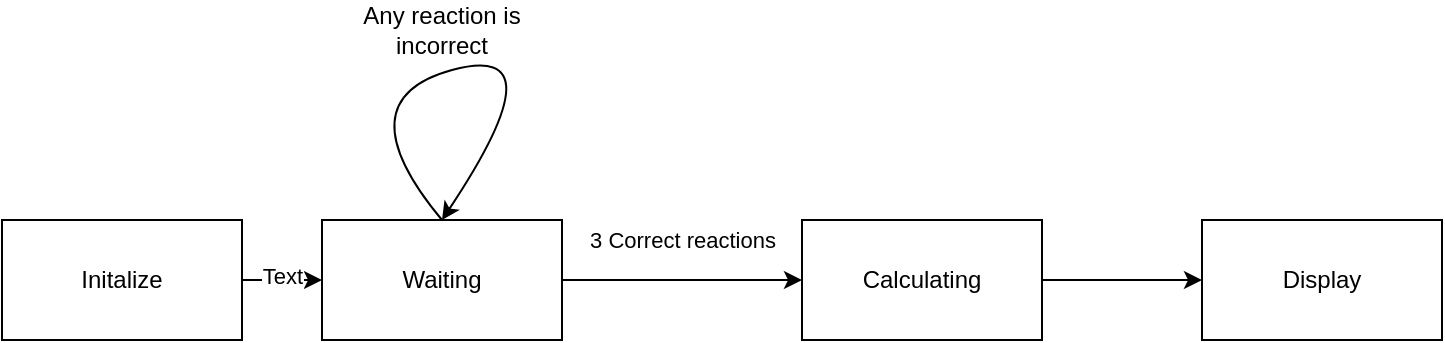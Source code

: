 <mxfile version="27.0.3">
  <diagram name="Page-1" id="0UUoirVoWQzLGi_5YT7J">
    <mxGraphModel dx="944" dy="564" grid="1" gridSize="10" guides="1" tooltips="1" connect="1" arrows="1" fold="1" page="1" pageScale="1" pageWidth="850" pageHeight="1100" math="0" shadow="0">
      <root>
        <mxCell id="0" />
        <mxCell id="1" parent="0" />
        <mxCell id="E52m9kGYUZ4MYLe2n1AO-3" value="" style="edgeStyle=orthogonalEdgeStyle;rounded=0;orthogonalLoop=1;jettySize=auto;html=1;" edge="1" parent="1" source="E52m9kGYUZ4MYLe2n1AO-1" target="E52m9kGYUZ4MYLe2n1AO-2">
          <mxGeometry relative="1" as="geometry" />
        </mxCell>
        <mxCell id="E52m9kGYUZ4MYLe2n1AO-10" value="Text" style="edgeLabel;html=1;align=center;verticalAlign=middle;resizable=0;points=[];" vertex="1" connectable="0" parent="E52m9kGYUZ4MYLe2n1AO-3">
          <mxGeometry x="-0.025" y="2" relative="1" as="geometry">
            <mxPoint as="offset" />
          </mxGeometry>
        </mxCell>
        <mxCell id="E52m9kGYUZ4MYLe2n1AO-1" value="Initalize" style="rounded=0;whiteSpace=wrap;html=1;" vertex="1" parent="1">
          <mxGeometry x="40" y="180" width="120" height="60" as="geometry" />
        </mxCell>
        <mxCell id="E52m9kGYUZ4MYLe2n1AO-5" value="" style="edgeStyle=orthogonalEdgeStyle;rounded=0;orthogonalLoop=1;jettySize=auto;html=1;" edge="1" parent="1" source="E52m9kGYUZ4MYLe2n1AO-2" target="E52m9kGYUZ4MYLe2n1AO-4">
          <mxGeometry relative="1" as="geometry" />
        </mxCell>
        <mxCell id="E52m9kGYUZ4MYLe2n1AO-11" value="3 Correct reactions" style="edgeLabel;html=1;align=center;verticalAlign=middle;resizable=0;points=[];" vertex="1" connectable="0" parent="E52m9kGYUZ4MYLe2n1AO-5">
          <mxGeometry x="-0.25" y="1" relative="1" as="geometry">
            <mxPoint x="15" y="-19" as="offset" />
          </mxGeometry>
        </mxCell>
        <mxCell id="E52m9kGYUZ4MYLe2n1AO-2" value="Waiting" style="rounded=0;whiteSpace=wrap;html=1;" vertex="1" parent="1">
          <mxGeometry x="200" y="180" width="120" height="60" as="geometry" />
        </mxCell>
        <mxCell id="E52m9kGYUZ4MYLe2n1AO-7" value="" style="edgeStyle=orthogonalEdgeStyle;rounded=0;orthogonalLoop=1;jettySize=auto;html=1;" edge="1" parent="1" source="E52m9kGYUZ4MYLe2n1AO-4" target="E52m9kGYUZ4MYLe2n1AO-6">
          <mxGeometry relative="1" as="geometry" />
        </mxCell>
        <mxCell id="E52m9kGYUZ4MYLe2n1AO-4" value="Calculating" style="rounded=0;whiteSpace=wrap;html=1;" vertex="1" parent="1">
          <mxGeometry x="440" y="180" width="120" height="60" as="geometry" />
        </mxCell>
        <mxCell id="E52m9kGYUZ4MYLe2n1AO-6" value="Display" style="whiteSpace=wrap;html=1;rounded=0;" vertex="1" parent="1">
          <mxGeometry x="640" y="180" width="120" height="60" as="geometry" />
        </mxCell>
        <mxCell id="E52m9kGYUZ4MYLe2n1AO-13" value="" style="curved=1;endArrow=classic;html=1;rounded=0;exitX=0.5;exitY=0;exitDx=0;exitDy=0;" edge="1" parent="1" source="E52m9kGYUZ4MYLe2n1AO-2">
          <mxGeometry width="50" height="50" relative="1" as="geometry">
            <mxPoint x="400" y="320" as="sourcePoint" />
            <mxPoint x="260" y="180" as="targetPoint" />
            <Array as="points">
              <mxPoint x="210" y="120" />
              <mxPoint x="320" y="90" />
            </Array>
          </mxGeometry>
        </mxCell>
        <mxCell id="E52m9kGYUZ4MYLe2n1AO-14" value="Any reaction is incorrect" style="text;html=1;align=center;verticalAlign=middle;whiteSpace=wrap;rounded=0;" vertex="1" parent="1">
          <mxGeometry x="195" y="70" width="130" height="30" as="geometry" />
        </mxCell>
      </root>
    </mxGraphModel>
  </diagram>
</mxfile>
